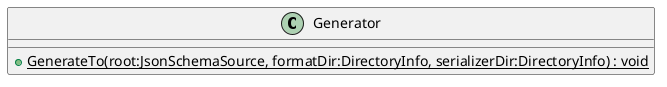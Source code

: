 @startuml
class Generator {
    + {static} GenerateTo(root:JsonSchemaSource, formatDir:DirectoryInfo, serializerDir:DirectoryInfo) : void
}
@enduml
